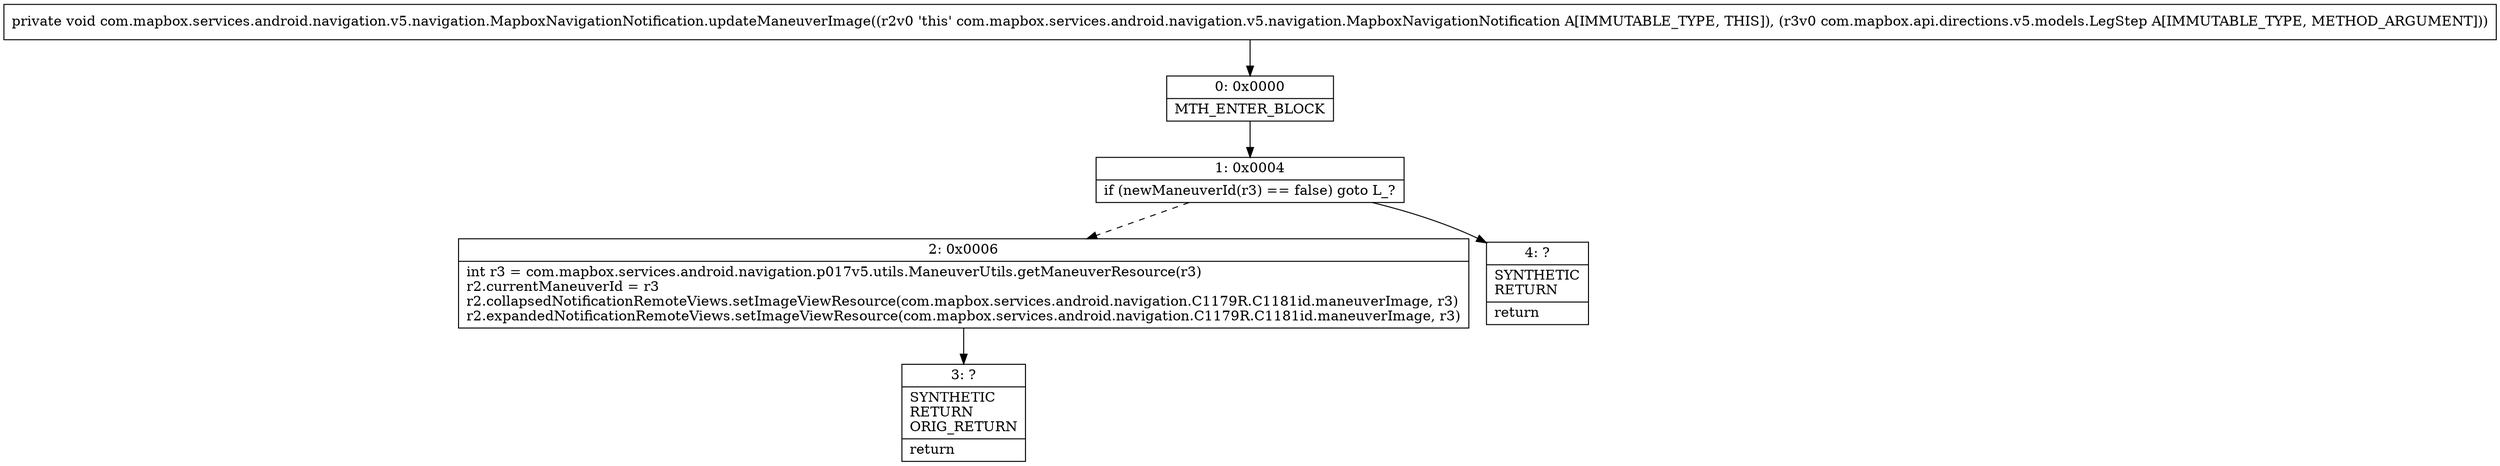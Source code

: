 digraph "CFG forcom.mapbox.services.android.navigation.v5.navigation.MapboxNavigationNotification.updateManeuverImage(Lcom\/mapbox\/api\/directions\/v5\/models\/LegStep;)V" {
Node_0 [shape=record,label="{0\:\ 0x0000|MTH_ENTER_BLOCK\l}"];
Node_1 [shape=record,label="{1\:\ 0x0004|if (newManeuverId(r3) == false) goto L_?\l}"];
Node_2 [shape=record,label="{2\:\ 0x0006|int r3 = com.mapbox.services.android.navigation.p017v5.utils.ManeuverUtils.getManeuverResource(r3)\lr2.currentManeuverId = r3\lr2.collapsedNotificationRemoteViews.setImageViewResource(com.mapbox.services.android.navigation.C1179R.C1181id.maneuverImage, r3)\lr2.expandedNotificationRemoteViews.setImageViewResource(com.mapbox.services.android.navigation.C1179R.C1181id.maneuverImage, r3)\l}"];
Node_3 [shape=record,label="{3\:\ ?|SYNTHETIC\lRETURN\lORIG_RETURN\l|return\l}"];
Node_4 [shape=record,label="{4\:\ ?|SYNTHETIC\lRETURN\l|return\l}"];
MethodNode[shape=record,label="{private void com.mapbox.services.android.navigation.v5.navigation.MapboxNavigationNotification.updateManeuverImage((r2v0 'this' com.mapbox.services.android.navigation.v5.navigation.MapboxNavigationNotification A[IMMUTABLE_TYPE, THIS]), (r3v0 com.mapbox.api.directions.v5.models.LegStep A[IMMUTABLE_TYPE, METHOD_ARGUMENT])) }"];
MethodNode -> Node_0;
Node_0 -> Node_1;
Node_1 -> Node_2[style=dashed];
Node_1 -> Node_4;
Node_2 -> Node_3;
}

